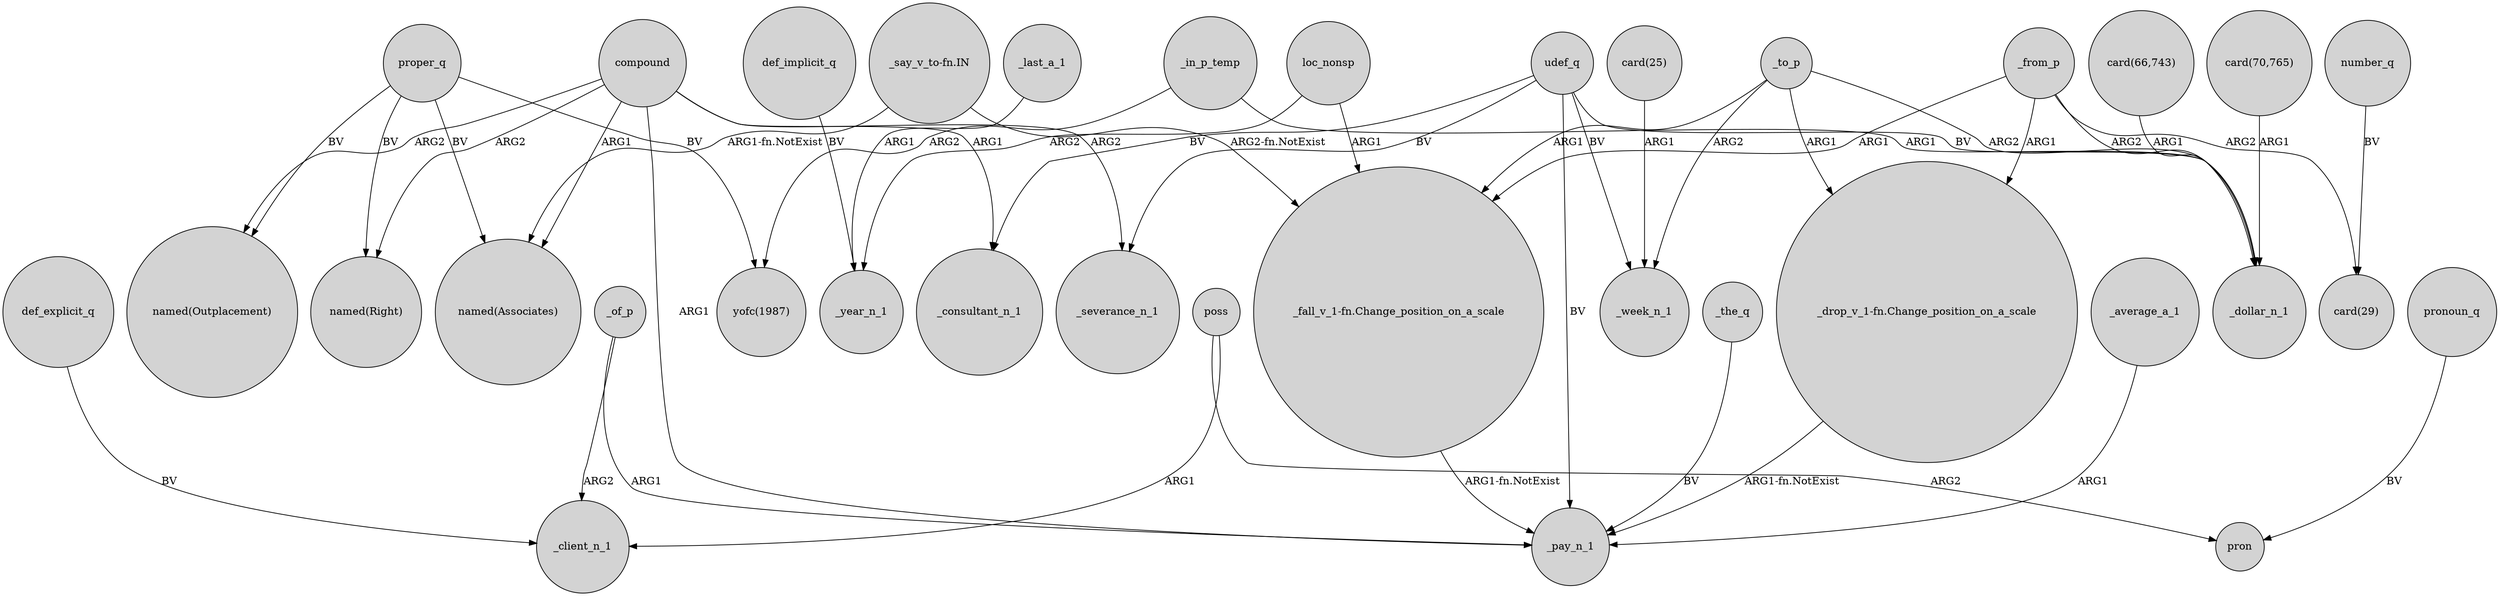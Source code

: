 digraph {
	node [shape=circle style=filled]
	def_explicit_q -> _client_n_1 [label=BV]
	_in_p_temp -> "yofc(1987)" [label=ARG2]
	proper_q -> "named(Right)" [label=BV]
	_to_p -> _dollar_n_1 [label=ARG2]
	_of_p -> _pay_n_1 [label=ARG1]
	compound -> "named(Right)" [label=ARG2]
	_the_q -> _pay_n_1 [label=BV]
	poss -> pron [label=ARG2]
	def_implicit_q -> _year_n_1 [label=BV]
	_from_p -> "_fall_v_1-fn.Change_position_on_a_scale" [label=ARG1]
	compound -> _pay_n_1 [label=ARG1]
	loc_nonsp -> "_fall_v_1-fn.Change_position_on_a_scale" [label=ARG1]
	"card(70,765)" -> _dollar_n_1 [label=ARG1]
	compound -> _severance_n_1 [label=ARG2]
	"card(66,743)" -> _dollar_n_1 [label=ARG1]
	compound -> _consultant_n_1 [label=ARG1]
	pronoun_q -> pron [label=BV]
	"_fall_v_1-fn.Change_position_on_a_scale" -> _pay_n_1 [label="ARG1-fn.NotExist"]
	_of_p -> _client_n_1 [label=ARG2]
	_to_p -> "_drop_v_1-fn.Change_position_on_a_scale" [label=ARG1]
	udef_q -> _week_n_1 [label=BV]
	proper_q -> "named(Outplacement)" [label=BV]
	number_q -> "card(29)" [label=BV]
	_from_p -> "card(29)" [label=ARG2]
	loc_nonsp -> _year_n_1 [label=ARG2]
	compound -> "named(Outplacement)" [label=ARG2]
	_average_a_1 -> _pay_n_1 [label=ARG1]
	_last_a_1 -> _year_n_1 [label=ARG1]
	udef_q -> _consultant_n_1 [label=BV]
	proper_q -> "yofc(1987)" [label=BV]
	_to_p -> _week_n_1 [label=ARG2]
	"card(25)" -> _week_n_1 [label=ARG1]
	compound -> "named(Associates)" [label=ARG1]
	"_drop_v_1-fn.Change_position_on_a_scale" -> _pay_n_1 [label="ARG1-fn.NotExist"]
	_from_p -> "_drop_v_1-fn.Change_position_on_a_scale" [label=ARG1]
	"_say_v_to-fn.IN" -> "_fall_v_1-fn.Change_position_on_a_scale" [label="ARG2-fn.NotExist"]
	proper_q -> "named(Associates)" [label=BV]
	_from_p -> _dollar_n_1 [label=ARG2]
	_in_p_temp -> _dollar_n_1 [label=ARG1]
	"_say_v_to-fn.IN" -> "named(Associates)" [label="ARG1-fn.NotExist"]
	udef_q -> _severance_n_1 [label=BV]
	_to_p -> "_fall_v_1-fn.Change_position_on_a_scale" [label=ARG1]
	udef_q -> _dollar_n_1 [label=BV]
	udef_q -> _pay_n_1 [label=BV]
	poss -> _client_n_1 [label=ARG1]
}
